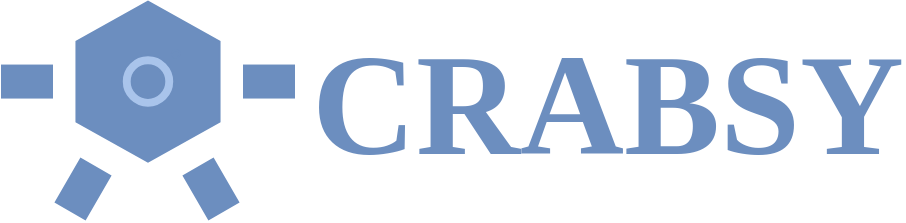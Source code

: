 <mxfile version="23.1.5" type="device">
  <diagram name="Page-1" id="HcOTLmmNsfUf8rnWxVMz">
    <mxGraphModel dx="776" dy="563" grid="1" gridSize="10" guides="1" tooltips="1" connect="1" arrows="1" fold="1" page="1" pageScale="1" pageWidth="827" pageHeight="1169" math="1" shadow="0">
      <root>
        <mxCell id="0" />
        <mxCell id="1" parent="0" />
        <mxCell id="PHlTgSyBsirvF18YIG-R-6" value="" style="shape=hexagon;perimeter=hexagonPerimeter2;whiteSpace=wrap;html=1;fixedSize=1;rounded=0;rotation=0;direction=south;fillColor=#6C8EBF;strokeColor=#6c8ebf;" parent="1" vertex="1">
          <mxGeometry x="344.225" y="235.775" width="71.55" height="80" as="geometry" />
        </mxCell>
        <mxCell id="PHlTgSyBsirvF18YIG-R-7" value="" style="ellipse;whiteSpace=wrap;html=1;aspect=fixed;fillColor=#A9C4EB;strokeColor=#6c8ebf;" parent="1" vertex="1">
          <mxGeometry x="366.9" y="262.67" width="26.2" height="26.2" as="geometry" />
        </mxCell>
        <mxCell id="PHlTgSyBsirvF18YIG-R-9" value="" style="ellipse;whiteSpace=wrap;html=1;aspect=fixed;fillColor=#6C8EBF;strokeColor=#6c8ebf;" parent="1" vertex="1">
          <mxGeometry x="371.83" y="267.61" width="16.33" height="16.33" as="geometry" />
        </mxCell>
        <mxCell id="PHlTgSyBsirvF18YIG-R-10" value="" style="rounded=0;whiteSpace=wrap;html=1;rotation=0;fillColor=#6C8EBF;strokeColor=#6c8ebf;" parent="1" vertex="1">
          <mxGeometry x="428" y="267.77" width="25" height="16" as="geometry" />
        </mxCell>
        <mxCell id="PHlTgSyBsirvF18YIG-R-11" value="" style="rounded=0;whiteSpace=wrap;html=1;rotation=0;fillColor=#6C8EBF;strokeColor=#6c8ebf;" parent="1" vertex="1">
          <mxGeometry x="307" y="267.78" width="25" height="16" as="geometry" />
        </mxCell>
        <mxCell id="PHlTgSyBsirvF18YIG-R-12" value="" style="ellipse;whiteSpace=wrap;html=1;aspect=fixed;fillColor=#6C8EBF;strokeColor=#6c8ebf;" parent="1" vertex="1">
          <mxGeometry x="391.97" y="260" width="3.8" height="3.8" as="geometry" />
        </mxCell>
        <mxCell id="PHlTgSyBsirvF18YIG-R-13" value="" style="rounded=0;whiteSpace=wrap;html=1;rotation=60;fillColor=#6C8EBF;strokeColor=#6c8ebf;" parent="1" vertex="1">
          <mxGeometry x="399" y="321" width="25" height="17" as="geometry" />
        </mxCell>
        <mxCell id="PHlTgSyBsirvF18YIG-R-17" value="" style="rounded=0;whiteSpace=wrap;html=1;rotation=120;fillColor=#6C8EBF;strokeColor=#6c8ebf;" parent="1" vertex="1">
          <mxGeometry x="335" y="321" width="25" height="17" as="geometry" />
        </mxCell>
        <mxCell id="mAmkTfhSM0Txobz3bAbJ-1" value="&lt;font style=&quot;font-size: 72px;&quot;&gt;CRABSY&lt;/font&gt;" style="text;html=1;align=center;verticalAlign=middle;whiteSpace=wrap;rounded=0;fontColor=#6C8EBF;fontFamily=Lucida Console;fontStyle=1;fontSize=72;" vertex="1" parent="1">
          <mxGeometry x="470" y="238" width="280" height="100" as="geometry" />
        </mxCell>
      </root>
    </mxGraphModel>
  </diagram>
</mxfile>
